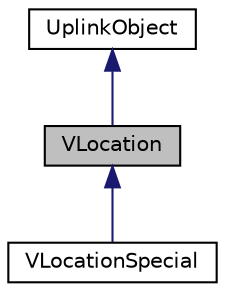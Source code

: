 digraph "VLocation"
{
 // LATEX_PDF_SIZE
  edge [fontname="Helvetica",fontsize="10",labelfontname="Helvetica",labelfontsize="10"];
  node [fontname="Helvetica",fontsize="10",shape=record];
  Node1 [label="VLocation",height=0.2,width=0.4,color="black", fillcolor="grey75", style="filled", fontcolor="black",tooltip=" "];
  Node2 -> Node1 [dir="back",color="midnightblue",fontsize="10",style="solid",fontname="Helvetica"];
  Node2 [label="UplinkObject",height=0.2,width=0.4,color="black", fillcolor="white", style="filled",URL="$classUplinkObject.html",tooltip="UplinkObject base class."];
  Node1 -> Node3 [dir="back",color="midnightblue",fontsize="10",style="solid",fontname="Helvetica"];
  Node3 [label="VLocationSpecial",height=0.2,width=0.4,color="black", fillcolor="white", style="filled",URL="$classVLocationSpecial.html",tooltip=" "];
}
